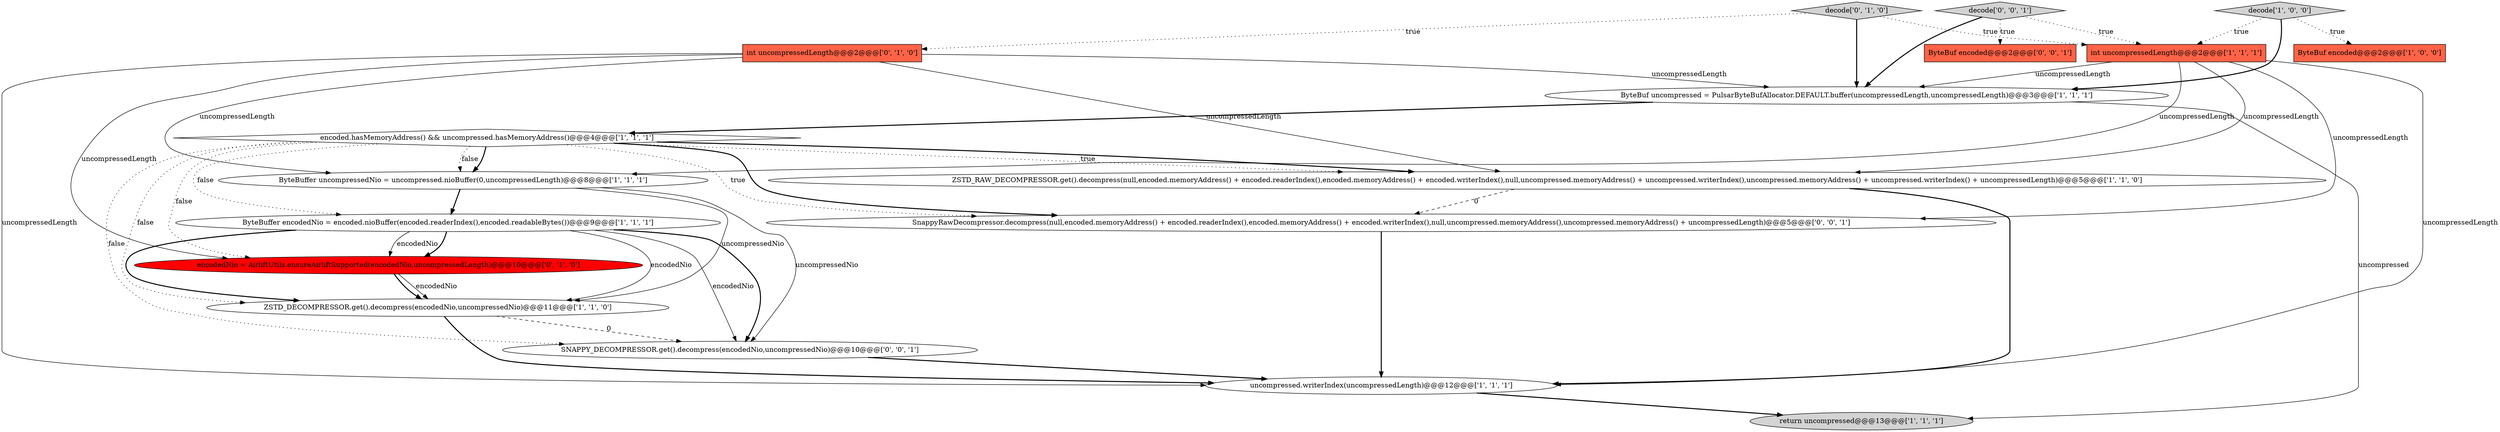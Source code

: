 digraph {
0 [style = filled, label = "return uncompressed@@@13@@@['1', '1', '1']", fillcolor = lightgray, shape = ellipse image = "AAA0AAABBB1BBB"];
13 [style = filled, label = "int uncompressedLength@@@2@@@['0', '1', '0']", fillcolor = tomato, shape = box image = "AAA0AAABBB2BBB"];
17 [style = filled, label = "decode['0', '0', '1']", fillcolor = lightgray, shape = diamond image = "AAA0AAABBB3BBB"];
1 [style = filled, label = "ByteBuffer uncompressedNio = uncompressed.nioBuffer(0,uncompressedLength)@@@8@@@['1', '1', '1']", fillcolor = white, shape = ellipse image = "AAA0AAABBB1BBB"];
5 [style = filled, label = "ZSTD_DECOMPRESSOR.get().decompress(encodedNio,uncompressedNio)@@@11@@@['1', '1', '0']", fillcolor = white, shape = ellipse image = "AAA0AAABBB1BBB"];
11 [style = filled, label = "encodedNio = AirliftUtils.ensureAirliftSupported(encodedNio,uncompressedLength)@@@10@@@['0', '1', '0']", fillcolor = red, shape = ellipse image = "AAA1AAABBB2BBB"];
15 [style = filled, label = "ByteBuf encoded@@@2@@@['0', '0', '1']", fillcolor = tomato, shape = box image = "AAA0AAABBB3BBB"];
9 [style = filled, label = "ZSTD_RAW_DECOMPRESSOR.get().decompress(null,encoded.memoryAddress() + encoded.readerIndex(),encoded.memoryAddress() + encoded.writerIndex(),null,uncompressed.memoryAddress() + uncompressed.writerIndex(),uncompressed.memoryAddress() + uncompressed.writerIndex() + uncompressedLength)@@@5@@@['1', '1', '0']", fillcolor = white, shape = ellipse image = "AAA0AAABBB1BBB"];
2 [style = filled, label = "uncompressed.writerIndex(uncompressedLength)@@@12@@@['1', '1', '1']", fillcolor = white, shape = ellipse image = "AAA0AAABBB1BBB"];
6 [style = filled, label = "int uncompressedLength@@@2@@@['1', '1', '1']", fillcolor = tomato, shape = box image = "AAA0AAABBB1BBB"];
12 [style = filled, label = "decode['0', '1', '0']", fillcolor = lightgray, shape = diamond image = "AAA0AAABBB2BBB"];
4 [style = filled, label = "ByteBuf uncompressed = PulsarByteBufAllocator.DEFAULT.buffer(uncompressedLength,uncompressedLength)@@@3@@@['1', '1', '1']", fillcolor = white, shape = ellipse image = "AAA0AAABBB1BBB"];
14 [style = filled, label = "SnappyRawDecompressor.decompress(null,encoded.memoryAddress() + encoded.readerIndex(),encoded.memoryAddress() + encoded.writerIndex(),null,uncompressed.memoryAddress(),uncompressed.memoryAddress() + uncompressedLength)@@@5@@@['0', '0', '1']", fillcolor = white, shape = ellipse image = "AAA0AAABBB3BBB"];
8 [style = filled, label = "ByteBuffer encodedNio = encoded.nioBuffer(encoded.readerIndex(),encoded.readableBytes())@@@9@@@['1', '1', '1']", fillcolor = white, shape = ellipse image = "AAA0AAABBB1BBB"];
7 [style = filled, label = "encoded.hasMemoryAddress() && uncompressed.hasMemoryAddress()@@@4@@@['1', '1', '1']", fillcolor = white, shape = diamond image = "AAA0AAABBB1BBB"];
3 [style = filled, label = "ByteBuf encoded@@@2@@@['1', '0', '0']", fillcolor = tomato, shape = box image = "AAA0AAABBB1BBB"];
16 [style = filled, label = "SNAPPY_DECOMPRESSOR.get().decompress(encodedNio,uncompressedNio)@@@10@@@['0', '0', '1']", fillcolor = white, shape = ellipse image = "AAA0AAABBB3BBB"];
10 [style = filled, label = "decode['1', '0', '0']", fillcolor = lightgray, shape = diamond image = "AAA0AAABBB1BBB"];
13->2 [style = solid, label="uncompressedLength"];
8->16 [style = bold, label=""];
11->5 [style = solid, label="encodedNio"];
10->6 [style = dotted, label="true"];
7->1 [style = bold, label=""];
1->8 [style = bold, label=""];
13->1 [style = solid, label="uncompressedLength"];
9->2 [style = bold, label=""];
17->6 [style = dotted, label="true"];
10->3 [style = dotted, label="true"];
7->11 [style = dotted, label="false"];
7->9 [style = dotted, label="true"];
16->2 [style = bold, label=""];
8->5 [style = solid, label="encodedNio"];
4->7 [style = bold, label=""];
1->5 [style = solid, label="uncompressedNio"];
13->9 [style = solid, label="uncompressedLength"];
7->14 [style = bold, label=""];
5->16 [style = dashed, label="0"];
7->9 [style = bold, label=""];
13->4 [style = solid, label="uncompressedLength"];
5->2 [style = bold, label=""];
11->5 [style = bold, label=""];
2->0 [style = bold, label=""];
12->13 [style = dotted, label="true"];
17->15 [style = dotted, label="true"];
8->11 [style = solid, label="encodedNio"];
9->14 [style = dashed, label="0"];
8->5 [style = bold, label=""];
12->4 [style = bold, label=""];
12->6 [style = dotted, label="true"];
7->16 [style = dotted, label="false"];
7->8 [style = dotted, label="false"];
4->0 [style = solid, label="uncompressed"];
10->4 [style = bold, label=""];
8->16 [style = solid, label="encodedNio"];
6->4 [style = solid, label="uncompressedLength"];
6->1 [style = solid, label="uncompressedLength"];
14->2 [style = bold, label=""];
7->1 [style = dotted, label="false"];
7->5 [style = dotted, label="false"];
6->9 [style = solid, label="uncompressedLength"];
13->11 [style = solid, label="uncompressedLength"];
1->16 [style = solid, label="uncompressedNio"];
8->11 [style = bold, label=""];
6->14 [style = solid, label="uncompressedLength"];
17->4 [style = bold, label=""];
6->2 [style = solid, label="uncompressedLength"];
7->14 [style = dotted, label="true"];
}

